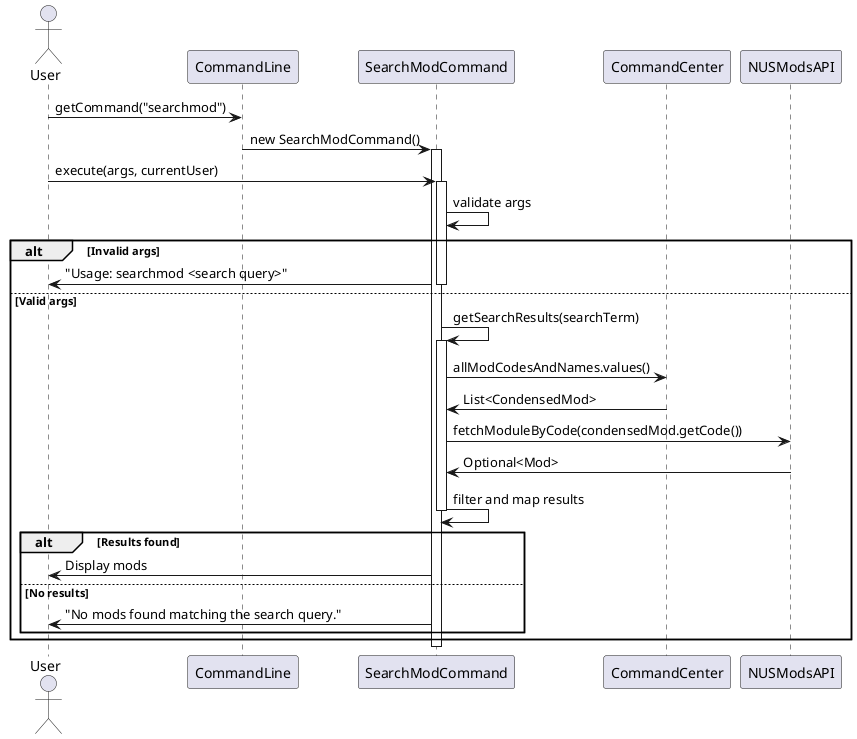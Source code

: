@startuml

actor User
participant "CommandLine" as CL
participant "SearchModCommand" as SMC
participant "CommandCenter" as CC
participant "NUSModsAPI" as API

User -> CL: getCommand("searchmod")
CL -> SMC: new SearchModCommand()
activate SMC

User -> SMC: execute(args, currentUser)
activate SMC

SMC -> SMC: validate args
alt Invalid args
    SMC -> User: "Usage: searchmod <search query>"
    deactivate SMC
else Valid args
    SMC -> SMC: getSearchResults(searchTerm)
    activate SMC

    SMC -> CC: allModCodesAndNames.values()
    CC -> SMC: List<CondensedMod>

    SMC -> API: fetchModuleByCode(condensedMod.getCode())
    API -> SMC: Optional<Mod>
    SMC -> SMC: filter and map results
    deactivate SMC

    alt Results found
        SMC -> User: Display mods
    else No results
        SMC -> User: "No mods found matching the search query."
    end
end

deactivate SMC
@enduml